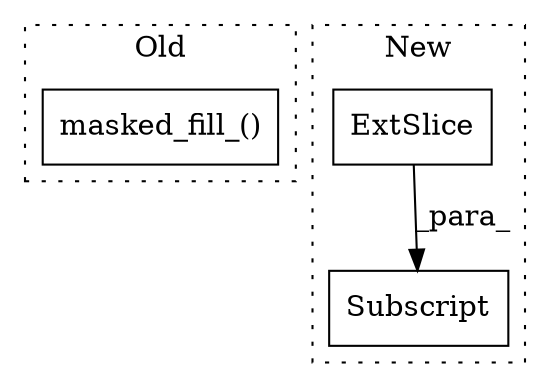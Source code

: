 digraph G {
subgraph cluster0 {
1 [label="masked_fill_()" a="75" s="9391,9431" l="24,1" shape="box"];
label = "Old";
style="dotted";
}
subgraph cluster1 {
2 [label="ExtSlice" a="85" s="9469" l="4" shape="box"];
3 [label="Subscript" a="63" s="9469,0" l="20,0" shape="box"];
label = "New";
style="dotted";
}
2 -> 3 [label="_para_"];
}